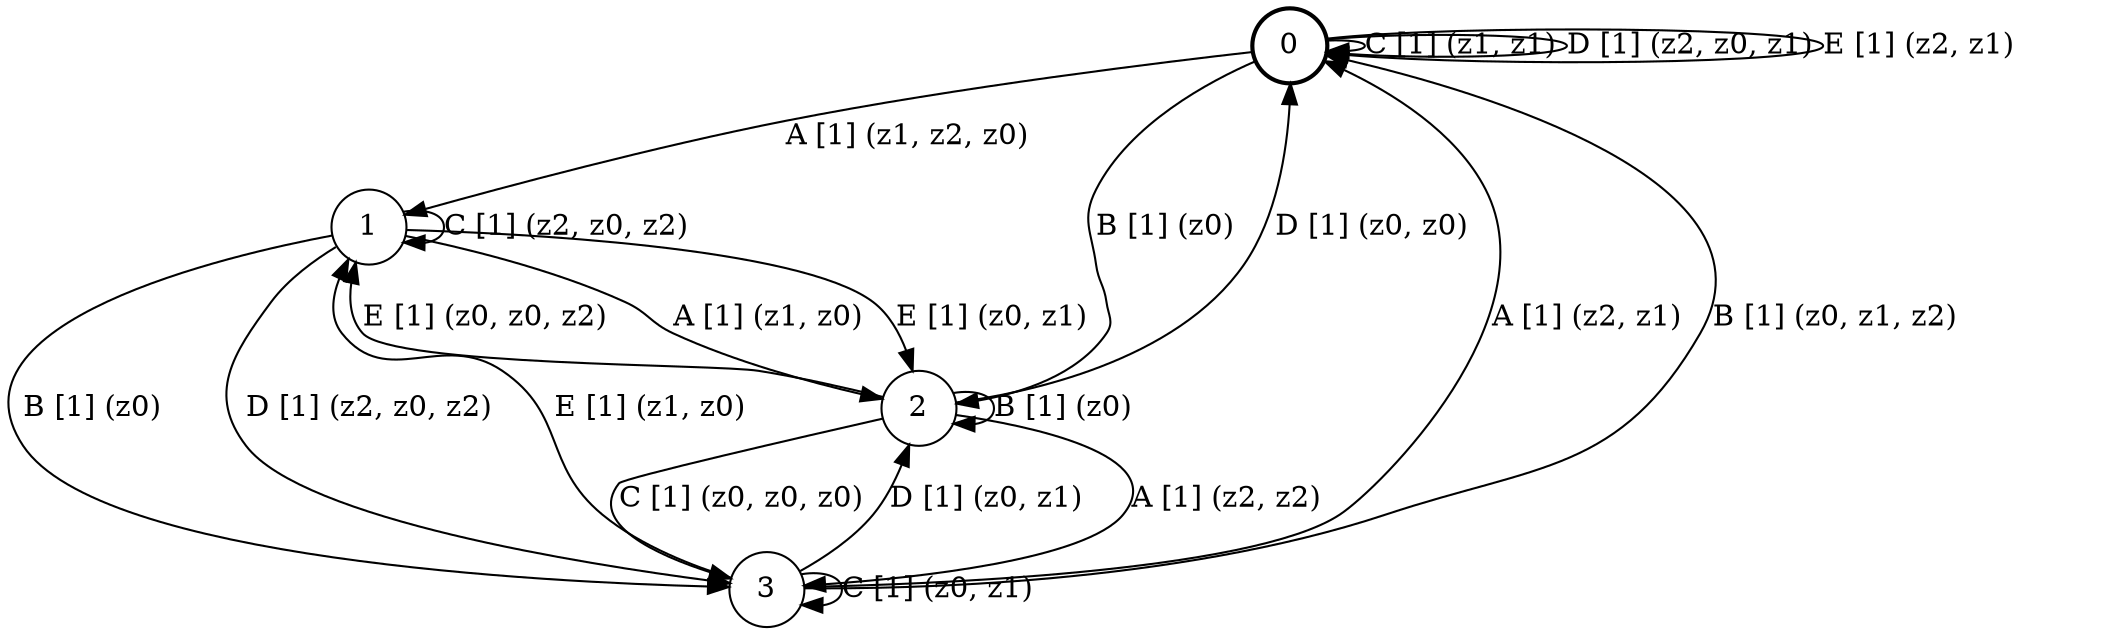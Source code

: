 # generated file, don't try to modify
# command: dot -Tpng <filename> > tree.png
digraph Automaton {
    node [shape = circle];
    0 [style = "bold"];
    0 -> 1 [label = "A [1] (z1, z2, z0) "];
    0 -> 2 [label = "B [1] (z0) "];
    0 -> 0 [label = "C [1] (z1, z1) "];
    0 -> 0 [label = "D [1] (z2, z0, z1) "];
    0 -> 0 [label = "E [1] (z2, z1) "];
    1 -> 2 [label = "A [1] (z1, z0) "];
    1 -> 3 [label = "B [1] (z0) "];
    1 -> 1 [label = "C [1] (z2, z0, z2) "];
    1 -> 3 [label = "D [1] (z2, z0, z2) "];
    1 -> 2 [label = "E [1] (z0, z1) "];
    2 -> 3 [label = "A [1] (z2, z2) "];
    2 -> 2 [label = "B [1] (z0) "];
    2 -> 3 [label = "C [1] (z0, z0, z0) "];
    2 -> 0 [label = "D [1] (z0, z0) "];
    2 -> 1 [label = "E [1] (z0, z0, z2) "];
    3 -> 0 [label = "A [1] (z2, z1) "];
    3 -> 0 [label = "B [1] (z0, z1, z2) "];
    3 -> 3 [label = "C [1] (z0, z1) "];
    3 -> 2 [label = "D [1] (z0, z1) "];
    3 -> 1 [label = "E [1] (z1, z0) "];
}
